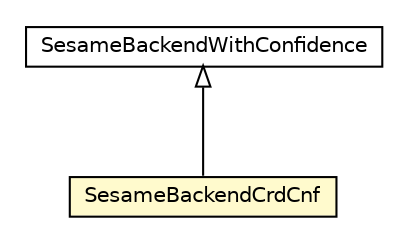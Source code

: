 #!/usr/local/bin/dot
#
# Class diagram 
# Generated by UMLGraph version R5_6-24-gf6e263 (http://www.umlgraph.org/)
#

digraph G {
	edge [fontname="Helvetica",fontsize=10,labelfontname="Helvetica",labelfontsize=10];
	node [fontname="Helvetica",fontsize=10,shape=plaintext];
	nodesep=0.25;
	ranksep=0.5;
	// org.universAAL.context.che.database.impl.SesameBackendCrdCnf
	c7480155 [label=<<table title="org.universAAL.context.che.database.impl.SesameBackendCrdCnf" border="0" cellborder="1" cellspacing="0" cellpadding="2" port="p" bgcolor="lemonChiffon" href="./SesameBackendCrdCnf.html">
		<tr><td><table border="0" cellspacing="0" cellpadding="1">
<tr><td align="center" balign="center"> SesameBackendCrdCnf </td></tr>
		</table></td></tr>
		</table>>, URL="./SesameBackendCrdCnf.html", fontname="Helvetica", fontcolor="black", fontsize=10.0];
	// org.universAAL.context.che.database.impl.SesameBackendWithConfidence
	c7480159 [label=<<table title="org.universAAL.context.che.database.impl.SesameBackendWithConfidence" border="0" cellborder="1" cellspacing="0" cellpadding="2" port="p" href="./SesameBackendWithConfidence.html">
		<tr><td><table border="0" cellspacing="0" cellpadding="1">
<tr><td align="center" balign="center"> SesameBackendWithConfidence </td></tr>
		</table></td></tr>
		</table>>, URL="./SesameBackendWithConfidence.html", fontname="Helvetica", fontcolor="black", fontsize=10.0];
	//org.universAAL.context.che.database.impl.SesameBackendCrdCnf extends org.universAAL.context.che.database.impl.SesameBackendWithConfidence
	c7480159:p -> c7480155:p [dir=back,arrowtail=empty];
}

